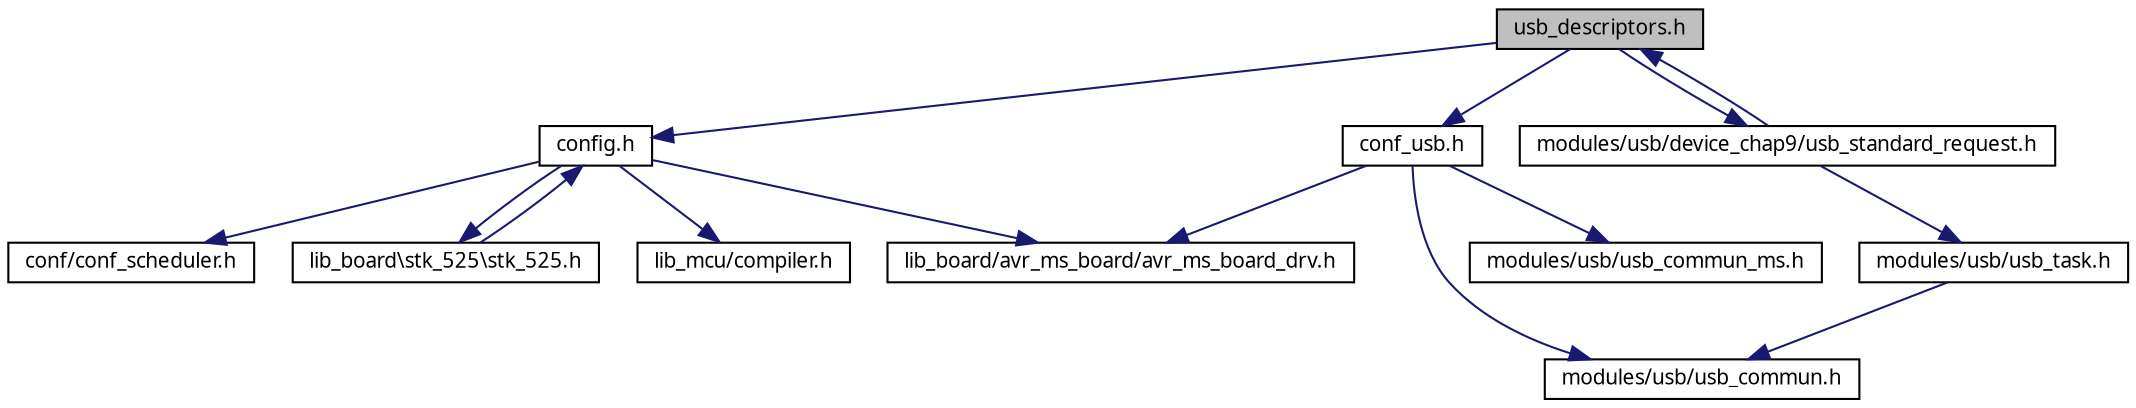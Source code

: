 digraph G
{
  edge [fontname="FreeSans.ttf",fontsize=10,labelfontname="FreeSans.ttf",labelfontsize=10];
  node [fontname="FreeSans.ttf",fontsize=10,shape=record];
  Node1 [label="usb_descriptors.h",height=0.2,width=0.4,color="black", fillcolor="grey75", style="filled" fontcolor="black"];
  Node1 -> Node2 [color="midnightblue",fontsize=10,style="solid",fontname="FreeSans.ttf"];
  Node2 [label="config.h",height=0.2,width=0.4,color="black", fillcolor="white", style="filled",URL="$a00039.html"];
  Node2 -> Node3 [color="midnightblue",fontsize=10,style="solid",fontname="FreeSans.ttf"];
  Node3 [label="lib_mcu/compiler.h",height=0.2,width=0.4,color="black", fillcolor="white", style="filled",URL="$a00032.html"];
  Node2 -> Node4 [color="midnightblue",fontsize=10,style="solid",fontname="FreeSans.ttf"];
  Node4 [label="conf/conf_scheduler.h",height=0.2,width=0.4,color="black", fillcolor="white", style="filled",URL="$a00036.html"];
  Node2 -> Node5 [color="midnightblue",fontsize=10,style="solid",fontname="FreeSans.ttf"];
  Node5 [label="lib_board\\stk_525\\stk_525.h",height=0.2,width=0.4,color="black", fillcolor="white", style="filled",URL="$a00073.html"];
  Node5 -> Node2 [color="midnightblue",fontsize=10,style="solid",fontname="FreeSans.ttf"];
  Node2 -> Node6 [color="midnightblue",fontsize=10,style="solid",fontname="FreeSans.ttf"];
  Node6 [label="lib_board/avr_ms_board/avr_ms_board_drv.h",height=0.2,width=0.4,color="black", fillcolor="white", style="filled",URL="$a00029.html"];
  Node1 -> Node7 [color="midnightblue",fontsize=10,style="solid",fontname="FreeSans.ttf"];
  Node7 [label="modules/usb/device_chap9/usb_standard_request.h",height=0.2,width=0.4,color="black", fillcolor="white", style="filled",URL="$a00091.html"];
  Node7 -> Node8 [color="midnightblue",fontsize=10,style="solid",fontname="FreeSans.ttf"];
  Node8 [label="modules/usb/usb_task.h",height=0.2,width=0.4,color="black", fillcolor="white", style="filled",URL="$a00093.html"];
  Node8 -> Node9 [color="midnightblue",fontsize=10,style="solid",fontname="FreeSans.ttf"];
  Node9 [label="modules/usb/usb_commun.h",height=0.2,width=0.4,color="black", fillcolor="white", style="filled",URL="$a00080.html"];
  Node7 -> Node1 [color="midnightblue",fontsize=10,style="solid",fontname="FreeSans.ttf"];
  Node1 -> Node10 [color="midnightblue",fontsize=10,style="solid",fontname="FreeSans.ttf"];
  Node10 [label="conf_usb.h",height=0.2,width=0.4,color="black", fillcolor="white", style="filled",URL="$a00038.html"];
  Node10 -> Node9 [color="midnightblue",fontsize=10,style="solid",fontname="FreeSans.ttf"];
  Node10 -> Node11 [color="midnightblue",fontsize=10,style="solid",fontname="FreeSans.ttf"];
  Node11 [label="modules/usb/usb_commun_ms.h",height=0.2,width=0.4,color="black", fillcolor="white", style="filled",URL="$a00081.html"];
  Node10 -> Node6 [color="midnightblue",fontsize=10,style="solid",fontname="FreeSans.ttf"];
}
